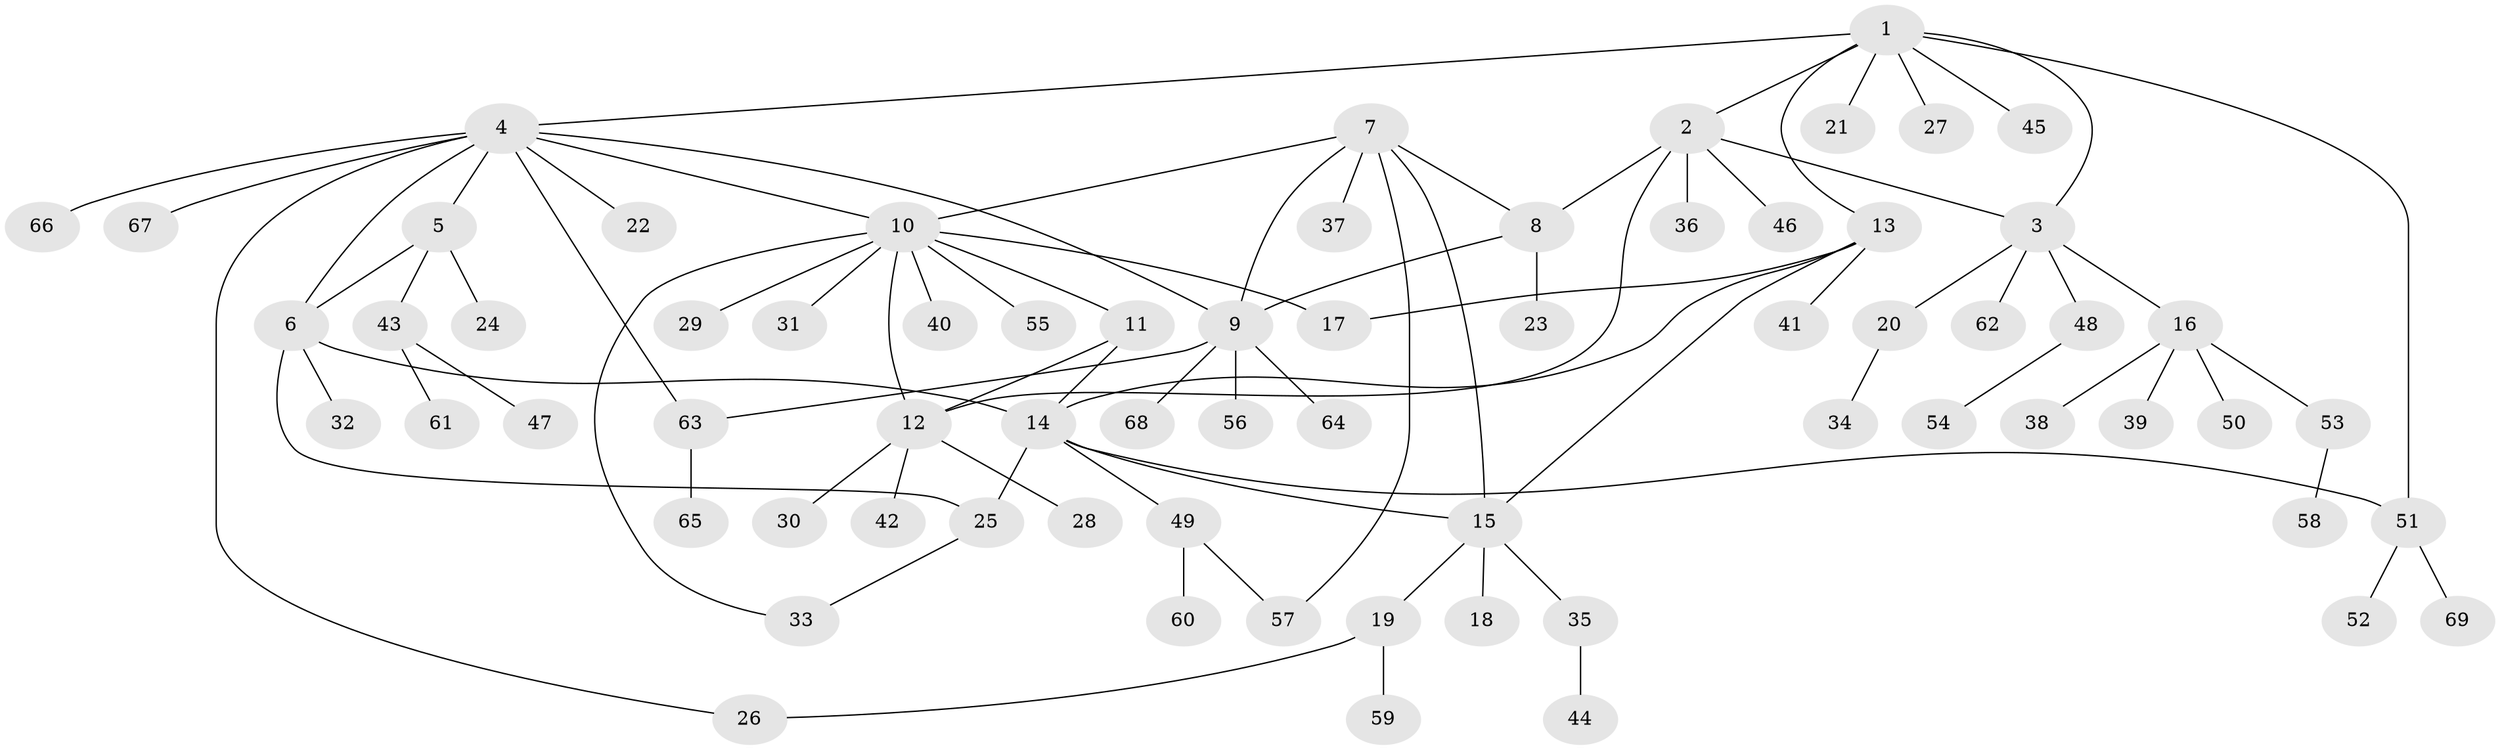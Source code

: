 // Generated by graph-tools (version 1.1) at 2025/26/03/09/25 03:26:49]
// undirected, 69 vertices, 86 edges
graph export_dot {
graph [start="1"]
  node [color=gray90,style=filled];
  1;
  2;
  3;
  4;
  5;
  6;
  7;
  8;
  9;
  10;
  11;
  12;
  13;
  14;
  15;
  16;
  17;
  18;
  19;
  20;
  21;
  22;
  23;
  24;
  25;
  26;
  27;
  28;
  29;
  30;
  31;
  32;
  33;
  34;
  35;
  36;
  37;
  38;
  39;
  40;
  41;
  42;
  43;
  44;
  45;
  46;
  47;
  48;
  49;
  50;
  51;
  52;
  53;
  54;
  55;
  56;
  57;
  58;
  59;
  60;
  61;
  62;
  63;
  64;
  65;
  66;
  67;
  68;
  69;
  1 -- 2;
  1 -- 3;
  1 -- 4;
  1 -- 13;
  1 -- 21;
  1 -- 27;
  1 -- 45;
  1 -- 51;
  2 -- 3;
  2 -- 8;
  2 -- 12;
  2 -- 36;
  2 -- 46;
  3 -- 16;
  3 -- 20;
  3 -- 48;
  3 -- 62;
  4 -- 5;
  4 -- 6;
  4 -- 9;
  4 -- 10;
  4 -- 22;
  4 -- 26;
  4 -- 63;
  4 -- 66;
  4 -- 67;
  5 -- 6;
  5 -- 24;
  5 -- 43;
  6 -- 14;
  6 -- 25;
  6 -- 32;
  7 -- 8;
  7 -- 9;
  7 -- 10;
  7 -- 15;
  7 -- 37;
  7 -- 57;
  8 -- 9;
  8 -- 23;
  9 -- 56;
  9 -- 63;
  9 -- 64;
  9 -- 68;
  10 -- 11;
  10 -- 12;
  10 -- 17;
  10 -- 29;
  10 -- 31;
  10 -- 33;
  10 -- 40;
  10 -- 55;
  11 -- 12;
  11 -- 14;
  12 -- 28;
  12 -- 30;
  12 -- 42;
  13 -- 14;
  13 -- 15;
  13 -- 17;
  13 -- 41;
  14 -- 15;
  14 -- 25;
  14 -- 49;
  14 -- 51;
  15 -- 18;
  15 -- 19;
  15 -- 35;
  16 -- 38;
  16 -- 39;
  16 -- 50;
  16 -- 53;
  19 -- 26;
  19 -- 59;
  20 -- 34;
  25 -- 33;
  35 -- 44;
  43 -- 47;
  43 -- 61;
  48 -- 54;
  49 -- 57;
  49 -- 60;
  51 -- 52;
  51 -- 69;
  53 -- 58;
  63 -- 65;
}
